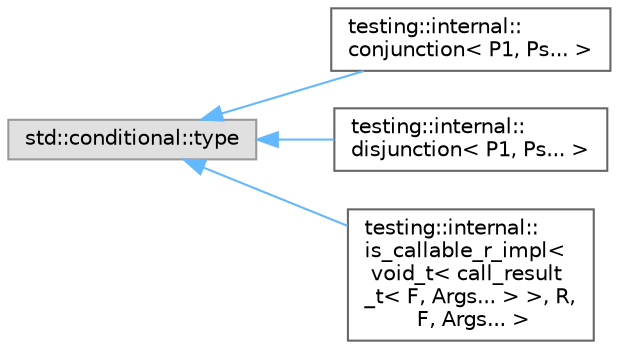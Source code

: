digraph "Graphical Class Hierarchy"
{
 // LATEX_PDF_SIZE
  bgcolor="transparent";
  edge [fontname=Helvetica,fontsize=10,labelfontname=Helvetica,labelfontsize=10];
  node [fontname=Helvetica,fontsize=10,shape=box,height=0.2,width=0.4];
  rankdir="LR";
  Node0 [id="Node000000",label="std::conditional::type",height=0.2,width=0.4,color="grey60", fillcolor="#E0E0E0", style="filled",tooltip=" "];
  Node0 -> Node1 [id="edge48_Node000000_Node000001",dir="back",color="steelblue1",style="solid",tooltip=" "];
  Node1 [id="Node000001",label="testing::internal::\lconjunction\< P1, Ps... \>",height=0.2,width=0.4,color="grey40", fillcolor="white", style="filled",URL="$structtesting_1_1internal_1_1conjunction_3_01_p1_00_01_ps_8_8_8_01_4.html",tooltip=" "];
  Node0 -> Node2 [id="edge49_Node000000_Node000002",dir="back",color="steelblue1",style="solid",tooltip=" "];
  Node2 [id="Node000002",label="testing::internal::\ldisjunction\< P1, Ps... \>",height=0.2,width=0.4,color="grey40", fillcolor="white", style="filled",URL="$structtesting_1_1internal_1_1disjunction_3_01_p1_00_01_ps_8_8_8_01_4.html",tooltip=" "];
  Node0 -> Node3 [id="edge50_Node000000_Node000003",dir="back",color="steelblue1",style="solid",tooltip=" "];
  Node3 [id="Node000003",label="testing::internal::\lis_callable_r_impl\<\l void_t\< call_result\l_t\< F, Args... \> \>, R,\l F, Args... \>",height=0.2,width=0.4,color="grey40", fillcolor="white", style="filled",URL="$structtesting_1_1internal_1_1is__callable__r__impl_3_01void__t_3_01call__result__t_3_01_f_00_01_15f04c251b05f7c651a5667e6d0fcb39.html",tooltip=" "];
}
